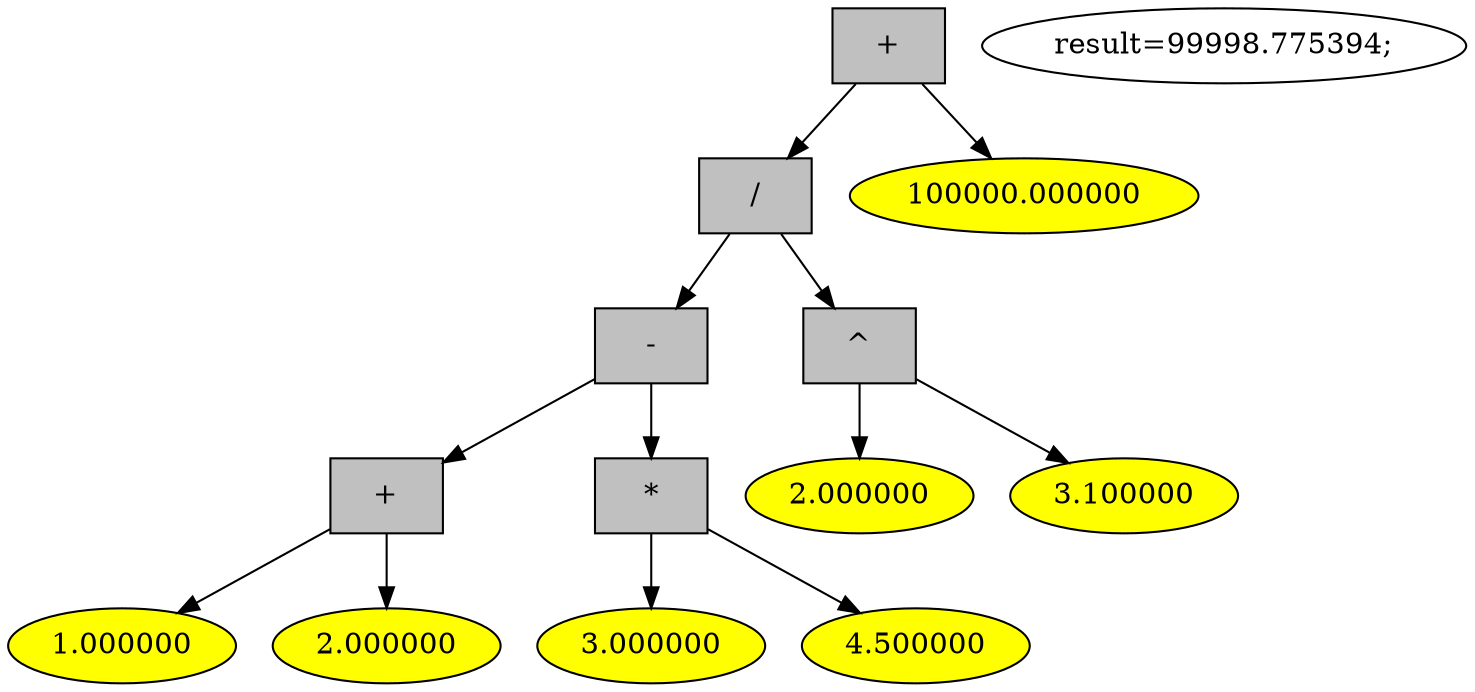 digraph G {
11 [style = filled, label="+", shape = box, fillcolor="grey"];
11->7;
11->12;
7 [style = filled, label="/", shape = box, fillcolor="grey"];
7->3;
7->9;
3 [style = filled, label="-", shape = box, fillcolor="grey"];
3->1;
3->5;
1 [style = filled, label="+", shape = box, fillcolor="grey"];
1->0;
1->2;
0 [style = filled, label="1.000000", fillcolor="yellow"];
2 [style = filled, label="2.000000", fillcolor="yellow"];
5 [style = filled, label="*", shape = box, fillcolor="grey"];
5->4;
5->6;
4 [style = filled, label="3.000000", fillcolor="yellow"];
6 [style = filled, label="4.500000", fillcolor="yellow"];
9 [style = filled, label="^", shape = box, fillcolor="grey"];
9->8;
9->10;
8 [style = filled, label="2.000000", fillcolor="yellow"];
10 [style = filled, label="3.100000", fillcolor="yellow"];
12 [style = filled, label="100000.000000", fillcolor="yellow"];
"result=99998.775394;
"}
